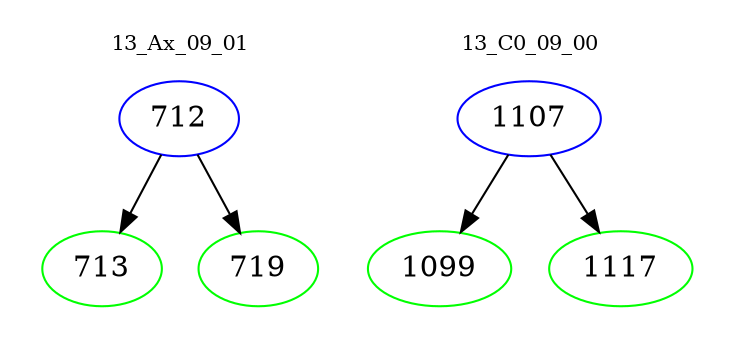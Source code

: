 digraph{
subgraph cluster_0 {
color = white
label = "13_Ax_09_01";
fontsize=10;
T0_712 [label="712", color="blue"]
T0_712 -> T0_713 [color="black"]
T0_713 [label="713", color="green"]
T0_712 -> T0_719 [color="black"]
T0_719 [label="719", color="green"]
}
subgraph cluster_1 {
color = white
label = "13_C0_09_00";
fontsize=10;
T1_1107 [label="1107", color="blue"]
T1_1107 -> T1_1099 [color="black"]
T1_1099 [label="1099", color="green"]
T1_1107 -> T1_1117 [color="black"]
T1_1117 [label="1117", color="green"]
}
}
